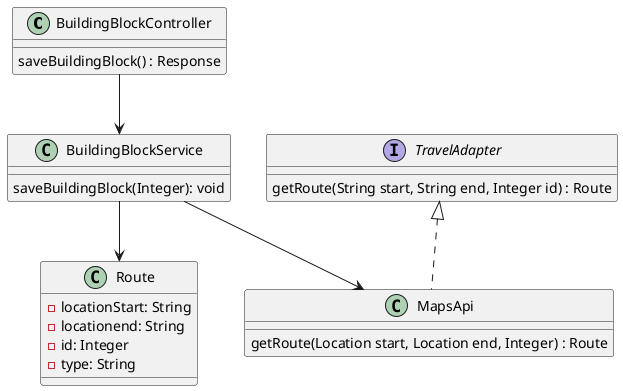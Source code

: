 @startuml
'https://plantuml.com/class-diagram

 class BuildingBlockController{
 saveBuildingBlock() : Response
 }
 class BuildingBlockService{

   saveBuildingBlock(Integer): void
 }

 class Route{
 - locationStart: String
 -locationend: String
 -id: Integer
 - type: String
 }

 interface TravelAdapter{
 getRoute(String start, String end, Integer id) : Route
 }
 class MapsApi{
 getRoute(Location start, Location end, Integer) : Route
 }

BuildingBlockController -->  BuildingBlockService


BuildingBlockService -->  Route

BuildingBlockService  -->   MapsApi
TravelAdapter <|..  MapsApi


@enduml